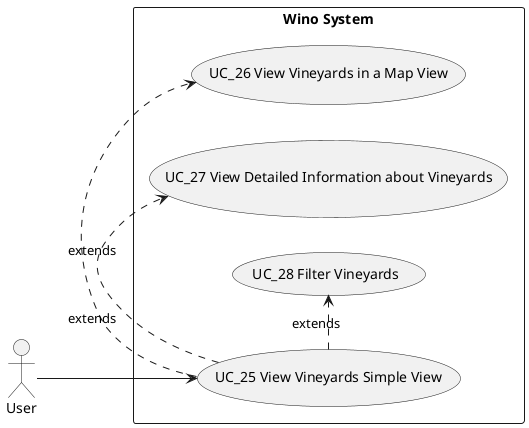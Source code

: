 @startuml
left to right direction

rectangle "Wino System" {
    usecase "UC_25 View Vineyards Simple View" as UC_25
    usecase "UC_26 View Vineyards in a Map View" as UC_26
    usecase "UC_27 View Detailed Information about Vineyards" as UC_27
    usecase "UC_28 Filter Vineyards" as UC_28
}

User --> UC_25
UC_25 .> UC_26 : extends
UC_25 .> UC_27 : extends
UC_25 .> UC_28 : extends
@enduml